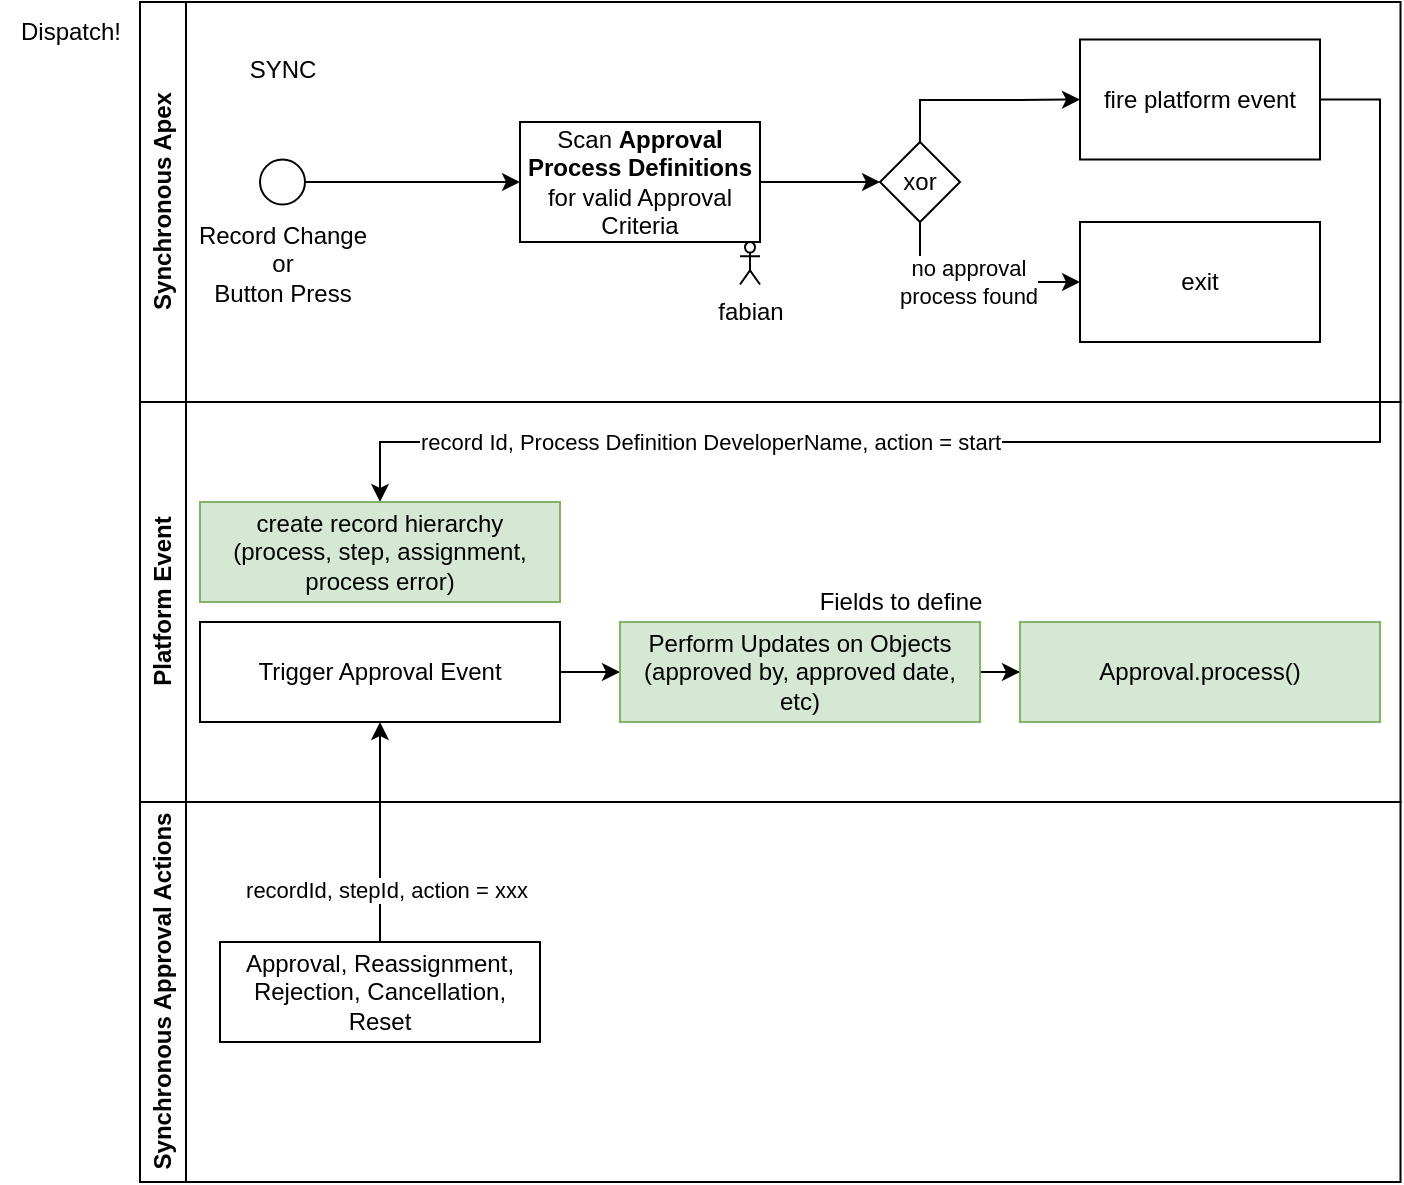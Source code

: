 <mxfile version="19.0.3" type="device"><diagram name="Page-1" id="Y3pwE7g2b6wmOvDApquU"><mxGraphModel dx="2044" dy="2134" grid="1" gridSize="10" guides="1" tooltips="1" connect="1" arrows="1" fold="1" page="1" pageScale="1" pageWidth="850" pageHeight="1100" math="0" shadow="0"><root><mxCell id="0"/><mxCell id="1" parent="0"/><mxCell id="alAXCZAGOf7ZJ6yQwq0D-21" value="Synchronous Apex" style="swimlane;horizontal=0;whiteSpace=wrap;html=1;" parent="1" vertex="1"><mxGeometry x="10" y="-10" width="630.25" height="200" as="geometry"/></mxCell><mxCell id="alAXCZAGOf7ZJ6yQwq0D-9" style="edgeStyle=orthogonalEdgeStyle;rounded=0;orthogonalLoop=1;jettySize=auto;html=1;entryX=0;entryY=0.5;entryDx=0;entryDy=0;" parent="1" source="alAXCZAGOf7ZJ6yQwq0D-2" target="alAXCZAGOf7ZJ6yQwq0D-7" edge="1"><mxGeometry relative="1" as="geometry"><Array as="points"><mxPoint x="340" y="80"/><mxPoint x="340" y="80"/></Array></mxGeometry></mxCell><mxCell id="alAXCZAGOf7ZJ6yQwq0D-2" value="Scan &lt;b&gt;Approval Process Definitions&lt;/b&gt; for valid Approval Criteria" style="rounded=0;whiteSpace=wrap;html=1;" parent="1" vertex="1"><mxGeometry x="200" y="50" width="120" height="60" as="geometry"/></mxCell><mxCell id="alAXCZAGOf7ZJ6yQwq0D-6" style="edgeStyle=orthogonalEdgeStyle;rounded=0;orthogonalLoop=1;jettySize=auto;html=1;entryX=0;entryY=0.5;entryDx=0;entryDy=0;" parent="1" source="alAXCZAGOf7ZJ6yQwq0D-3" target="alAXCZAGOf7ZJ6yQwq0D-2" edge="1"><mxGeometry relative="1" as="geometry"/></mxCell><mxCell id="alAXCZAGOf7ZJ6yQwq0D-3" value="" style="ellipse;whiteSpace=wrap;html=1;aspect=fixed;" parent="1" vertex="1"><mxGeometry x="70" y="68.75" width="22.5" height="22.5" as="geometry"/></mxCell><mxCell id="alAXCZAGOf7ZJ6yQwq0D-5" value="Record Change&lt;br&gt;or&lt;br&gt;Button Press" style="text;html=1;align=center;verticalAlign=middle;resizable=0;points=[];autosize=1;strokeColor=none;fillColor=none;" parent="1" vertex="1"><mxGeometry x="26.25" y="91.25" width="110" height="60" as="geometry"/></mxCell><mxCell id="alAXCZAGOf7ZJ6yQwq0D-11" style="edgeStyle=orthogonalEdgeStyle;rounded=0;orthogonalLoop=1;jettySize=auto;html=1;entryX=0;entryY=0.5;entryDx=0;entryDy=0;" parent="1" source="alAXCZAGOf7ZJ6yQwq0D-7" target="alAXCZAGOf7ZJ6yQwq0D-10" edge="1"><mxGeometry relative="1" as="geometry"><Array as="points"><mxPoint x="400" y="130"/></Array></mxGeometry></mxCell><mxCell id="alAXCZAGOf7ZJ6yQwq0D-13" value="no approval&lt;br&gt;process found" style="edgeLabel;html=1;align=center;verticalAlign=middle;resizable=0;points=[];" parent="alAXCZAGOf7ZJ6yQwq0D-11" vertex="1" connectable="0"><mxGeometry x="-0.024" relative="1" as="geometry"><mxPoint as="offset"/></mxGeometry></mxCell><mxCell id="alAXCZAGOf7ZJ6yQwq0D-15" style="edgeStyle=orthogonalEdgeStyle;rounded=0;orthogonalLoop=1;jettySize=auto;html=1;entryX=0;entryY=0.5;entryDx=0;entryDy=0;" parent="1" source="alAXCZAGOf7ZJ6yQwq0D-7" target="alAXCZAGOf7ZJ6yQwq0D-14" edge="1"><mxGeometry relative="1" as="geometry"><Array as="points"><mxPoint x="400" y="39"/><mxPoint x="450" y="39"/></Array></mxGeometry></mxCell><mxCell id="alAXCZAGOf7ZJ6yQwq0D-7" value="xor" style="rhombus;whiteSpace=wrap;html=1;" parent="1" vertex="1"><mxGeometry x="380" y="60" width="40" height="40" as="geometry"/></mxCell><mxCell id="alAXCZAGOf7ZJ6yQwq0D-10" value="exit" style="rounded=0;whiteSpace=wrap;html=1;" parent="1" vertex="1"><mxGeometry x="480" y="100" width="120" height="60" as="geometry"/></mxCell><mxCell id="alAXCZAGOf7ZJ6yQwq0D-23" style="edgeStyle=orthogonalEdgeStyle;rounded=0;orthogonalLoop=1;jettySize=auto;html=1;entryX=0.5;entryY=0;entryDx=0;entryDy=0;" parent="1" source="alAXCZAGOf7ZJ6yQwq0D-14" target="alAXCZAGOf7ZJ6yQwq0D-24" edge="1"><mxGeometry relative="1" as="geometry"><mxPoint x="60" y="310" as="targetPoint"/><Array as="points"><mxPoint x="630" y="39"/><mxPoint x="630" y="210"/><mxPoint x="130" y="210"/></Array></mxGeometry></mxCell><mxCell id="alAXCZAGOf7ZJ6yQwq0D-26" value="record Id, Process Definition DeveloperName, action = start" style="edgeLabel;html=1;align=center;verticalAlign=middle;resizable=0;points=[];" parent="alAXCZAGOf7ZJ6yQwq0D-23" vertex="1" connectable="0"><mxGeometry x="0.693" relative="1" as="geometry"><mxPoint x="83" as="offset"/></mxGeometry></mxCell><mxCell id="alAXCZAGOf7ZJ6yQwq0D-14" value="fire platform event" style="rounded=0;whiteSpace=wrap;html=1;" parent="1" vertex="1"><mxGeometry x="480" y="8.75" width="120" height="60" as="geometry"/></mxCell><mxCell id="alAXCZAGOf7ZJ6yQwq0D-16" value="SYNC" style="text;html=1;align=center;verticalAlign=middle;resizable=0;points=[];autosize=1;strokeColor=none;fillColor=none;" parent="1" vertex="1"><mxGeometry x="51.25" y="8.75" width="60" height="30" as="geometry"/></mxCell><mxCell id="alAXCZAGOf7ZJ6yQwq0D-17" value="fabian" style="shape=umlActor;verticalLabelPosition=bottom;verticalAlign=top;html=1;outlineConnect=0;" parent="1" vertex="1"><mxGeometry x="310" y="110" width="10" height="21.25" as="geometry"/></mxCell><mxCell id="alAXCZAGOf7ZJ6yQwq0D-22" value="Platform Event" style="swimlane;horizontal=0;whiteSpace=wrap;html=1;" parent="1" vertex="1"><mxGeometry x="10" y="190" width="630.25" height="200" as="geometry"/></mxCell><mxCell id="alAXCZAGOf7ZJ6yQwq0D-24" value="create record hierarchy&lt;br&gt;(process, step, assignment, process error)" style="rounded=0;whiteSpace=wrap;html=1;fillColor=#d5e8d4;strokeColor=#82b366;" parent="alAXCZAGOf7ZJ6yQwq0D-22" vertex="1"><mxGeometry x="30" y="50" width="180" height="50" as="geometry"/></mxCell><mxCell id="Kg-bD3L5Pd3JdOQjHOKJ-7" style="edgeStyle=orthogonalEdgeStyle;rounded=0;orthogonalLoop=1;jettySize=auto;html=1;entryX=0;entryY=0.5;entryDx=0;entryDy=0;" edge="1" parent="alAXCZAGOf7ZJ6yQwq0D-22" source="Kg-bD3L5Pd3JdOQjHOKJ-3" target="Kg-bD3L5Pd3JdOQjHOKJ-5"><mxGeometry relative="1" as="geometry"/></mxCell><mxCell id="Kg-bD3L5Pd3JdOQjHOKJ-3" value="Trigger Approval Event" style="rounded=0;whiteSpace=wrap;html=1;" vertex="1" parent="alAXCZAGOf7ZJ6yQwq0D-22"><mxGeometry x="30" y="110" width="180" height="50" as="geometry"/></mxCell><mxCell id="Kg-bD3L5Pd3JdOQjHOKJ-8" style="edgeStyle=orthogonalEdgeStyle;rounded=0;orthogonalLoop=1;jettySize=auto;html=1;entryX=0;entryY=0.5;entryDx=0;entryDy=0;" edge="1" parent="alAXCZAGOf7ZJ6yQwq0D-22" source="Kg-bD3L5Pd3JdOQjHOKJ-5" target="Kg-bD3L5Pd3JdOQjHOKJ-6"><mxGeometry relative="1" as="geometry"/></mxCell><mxCell id="Kg-bD3L5Pd3JdOQjHOKJ-5" value="Perform Updates on Objects (approved by, approved date, etc)" style="rounded=0;whiteSpace=wrap;html=1;fillColor=#d5e8d4;strokeColor=#82b366;" vertex="1" parent="alAXCZAGOf7ZJ6yQwq0D-22"><mxGeometry x="240" y="110" width="180" height="50" as="geometry"/></mxCell><mxCell id="Kg-bD3L5Pd3JdOQjHOKJ-6" value="Approval.process()" style="rounded=0;whiteSpace=wrap;html=1;fillColor=#d5e8d4;strokeColor=#82b366;" vertex="1" parent="alAXCZAGOf7ZJ6yQwq0D-22"><mxGeometry x="440" y="110" width="180" height="50" as="geometry"/></mxCell><mxCell id="Kg-bD3L5Pd3JdOQjHOKJ-9" value="Fields to define" style="text;html=1;align=center;verticalAlign=middle;resizable=0;points=[];autosize=1;strokeColor=none;fillColor=none;" vertex="1" parent="alAXCZAGOf7ZJ6yQwq0D-22"><mxGeometry x="330" y="90" width="100" height="20" as="geometry"/></mxCell><mxCell id="alAXCZAGOf7ZJ6yQwq0D-25" value="Dispatch!" style="text;html=1;align=center;verticalAlign=middle;resizable=0;points=[];autosize=1;strokeColor=none;fillColor=none;" parent="1" vertex="1"><mxGeometry x="-60" y="-10" width="70" height="30" as="geometry"/></mxCell><mxCell id="Kg-bD3L5Pd3JdOQjHOKJ-1" value="Synchronous Approval Actions" style="swimlane;horizontal=0;whiteSpace=wrap;html=1;" vertex="1" parent="1"><mxGeometry x="10" y="390" width="630.25" height="190" as="geometry"/></mxCell><mxCell id="Kg-bD3L5Pd3JdOQjHOKJ-2" value="Approval, Reassignment, Rejection, Cancellation, Reset" style="rounded=0;whiteSpace=wrap;html=1;" vertex="1" parent="Kg-bD3L5Pd3JdOQjHOKJ-1"><mxGeometry x="40" y="70" width="160" height="50" as="geometry"/></mxCell><mxCell id="Kg-bD3L5Pd3JdOQjHOKJ-4" style="edgeStyle=orthogonalEdgeStyle;rounded=0;orthogonalLoop=1;jettySize=auto;html=1;" edge="1" parent="1" source="Kg-bD3L5Pd3JdOQjHOKJ-2" target="Kg-bD3L5Pd3JdOQjHOKJ-3"><mxGeometry relative="1" as="geometry"/></mxCell><mxCell id="Kg-bD3L5Pd3JdOQjHOKJ-11" value="recordId, stepId, action = xxx" style="edgeLabel;html=1;align=center;verticalAlign=middle;resizable=0;points=[];" vertex="1" connectable="0" parent="Kg-bD3L5Pd3JdOQjHOKJ-4"><mxGeometry x="-0.515" y="-3" relative="1" as="geometry"><mxPoint as="offset"/></mxGeometry></mxCell></root></mxGraphModel></diagram></mxfile>